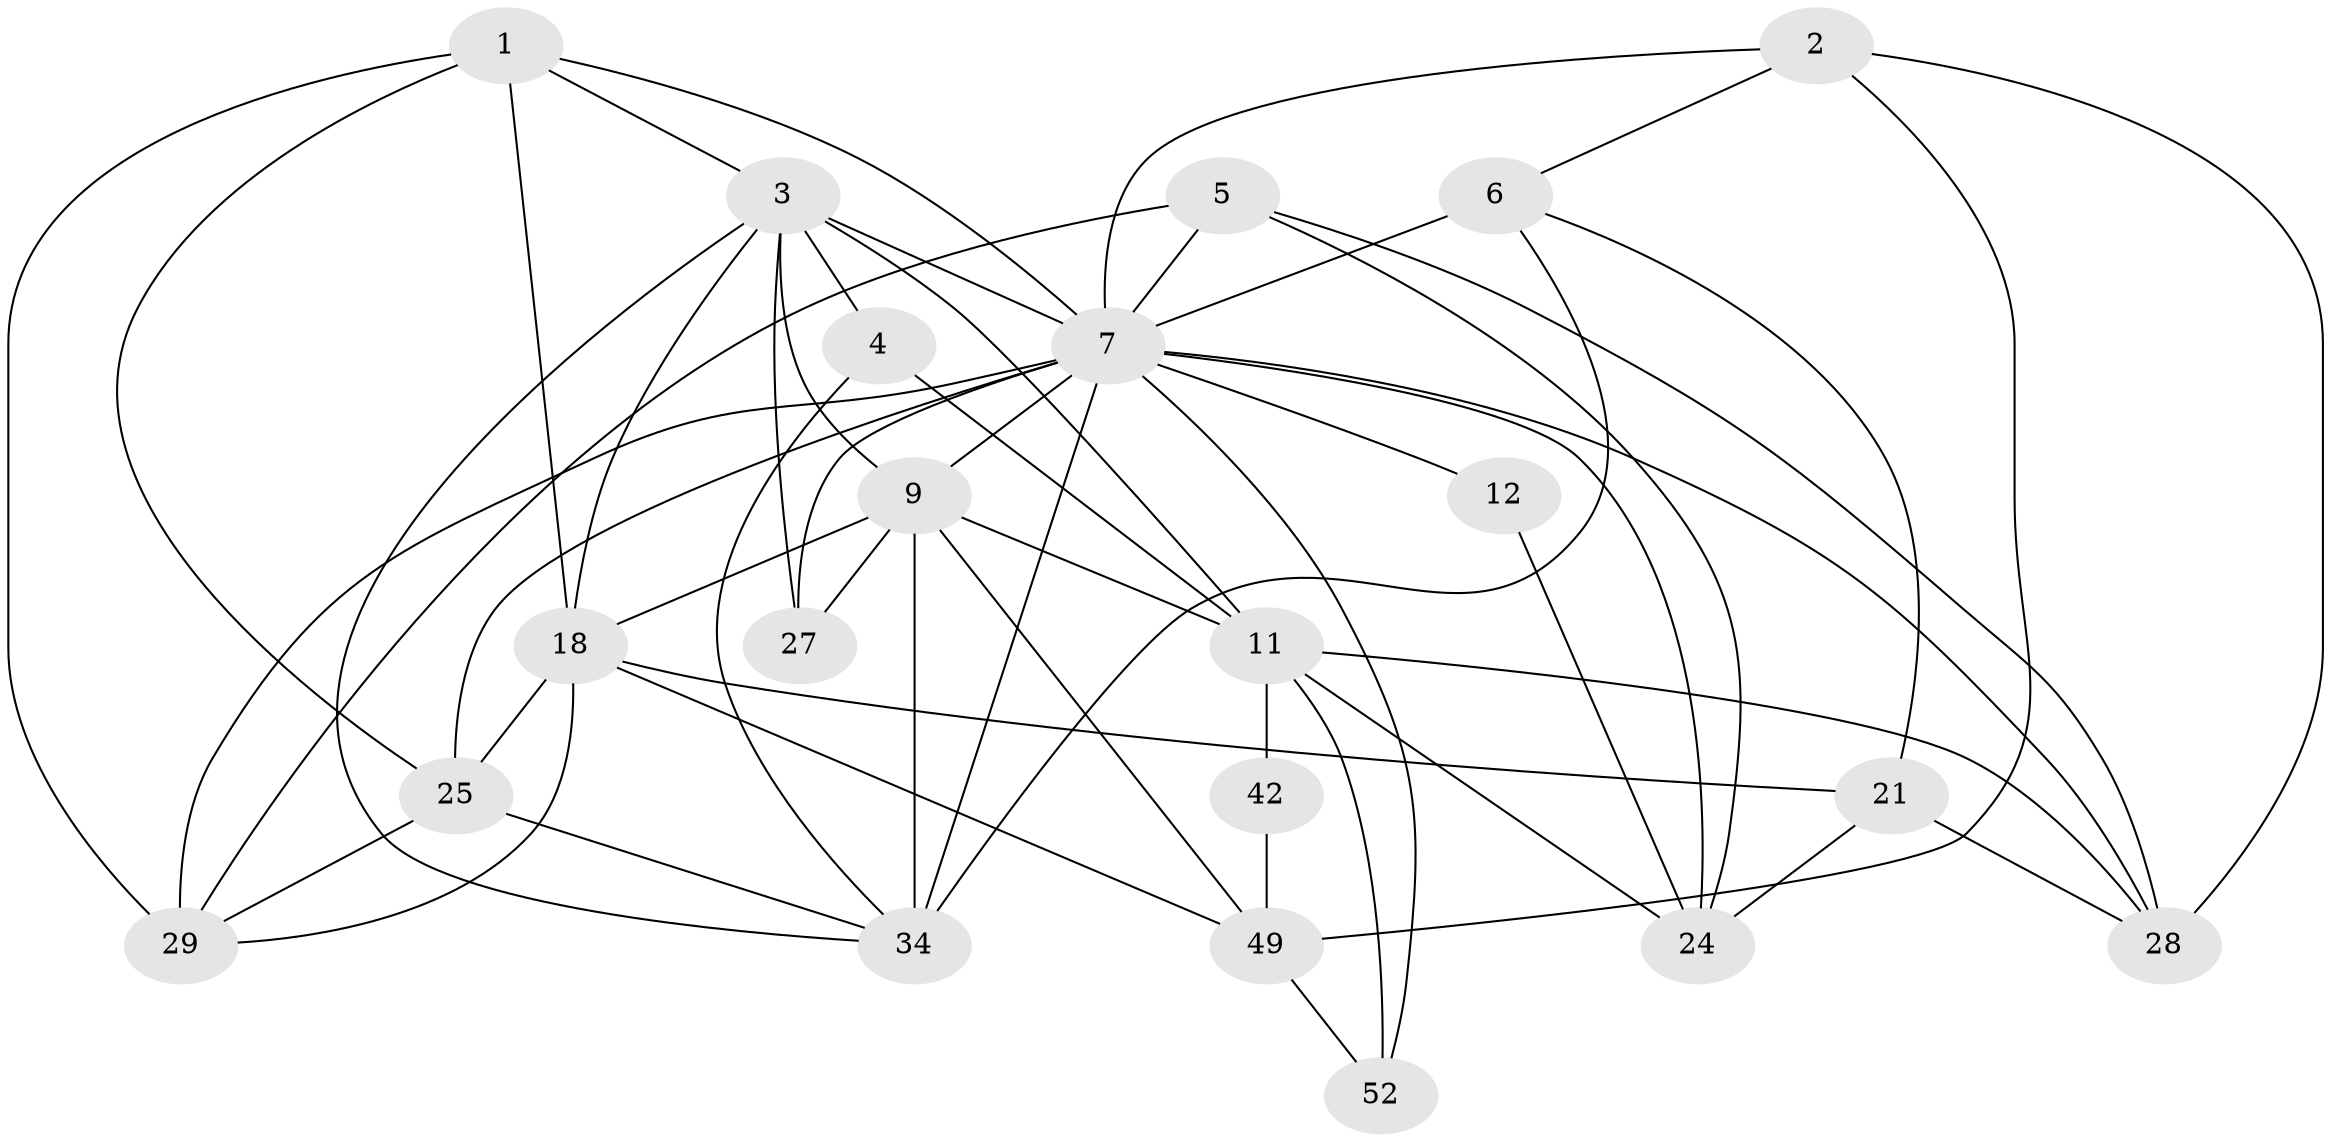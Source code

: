 // original degree distribution, {4: 0.42592592592592593, 2: 0.07407407407407407, 5: 0.2222222222222222, 3: 0.2222222222222222, 6: 0.037037037037037035, 8: 0.018518518518518517}
// Generated by graph-tools (version 1.1) at 2025/18/03/04/25 18:18:59]
// undirected, 21 vertices, 54 edges
graph export_dot {
graph [start="1"]
  node [color=gray90,style=filled];
  1 [super="+32"];
  2 [super="+15"];
  3 [super="+10+48"];
  4 [super="+22"];
  5 [super="+19"];
  6 [super="+54"];
  7 [super="+14+35+8"];
  9 [super="+13+16+46"];
  11 [super="+26"];
  12;
  18 [super="+36"];
  21;
  24 [super="+31"];
  25 [super="+53+51"];
  27 [super="+30"];
  28 [super="+38+40"];
  29 [super="+45"];
  34 [super="+39"];
  42;
  49;
  52;
  1 -- 29;
  1 -- 7 [weight=2];
  1 -- 18;
  1 -- 3;
  1 -- 25;
  2 -- 49;
  2 -- 7;
  2 -- 6;
  2 -- 28;
  3 -- 27;
  3 -- 4 [weight=2];
  3 -- 9;
  3 -- 11;
  3 -- 18;
  3 -- 7 [weight=2];
  3 -- 34;
  4 -- 11;
  4 -- 34;
  5 -- 29;
  5 -- 24;
  5 -- 7 [weight=2];
  5 -- 28;
  6 -- 21;
  6 -- 7 [weight=3];
  6 -- 34;
  7 -- 9 [weight=4];
  7 -- 25 [weight=3];
  7 -- 34 [weight=2];
  7 -- 12;
  7 -- 52;
  7 -- 24;
  7 -- 27 [weight=2];
  7 -- 28 [weight=3];
  7 -- 29 [weight=2];
  9 -- 34 [weight=2];
  9 -- 27;
  9 -- 18 [weight=2];
  9 -- 11;
  9 -- 49;
  11 -- 52;
  11 -- 24;
  11 -- 42;
  11 -- 28;
  12 -- 24;
  18 -- 29;
  18 -- 25 [weight=3];
  18 -- 49;
  18 -- 21;
  21 -- 24;
  21 -- 28;
  25 -- 34;
  25 -- 29;
  42 -- 49;
  49 -- 52;
}
